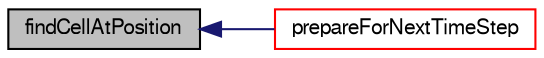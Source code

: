 digraph "findCellAtPosition"
{
  bgcolor="transparent";
  edge [fontname="FreeSans",fontsize="10",labelfontname="FreeSans",labelfontsize="10"];
  node [fontname="FreeSans",fontsize="10",shape=record];
  rankdir="LR";
  Node542 [label="findCellAtPosition",height=0.2,width=0.4,color="black", fillcolor="grey75", style="filled", fontcolor="black"];
  Node542 -> Node543 [dir="back",color="midnightblue",fontsize="10",style="solid",fontname="FreeSans"];
  Node543 [label="prepareForNextTimeStep",height=0.2,width=0.4,color="red",URL="$a24074.html#a0726459c9d46022422d21dffbeab6fe4",tooltip="Determine properties for next time step/injection interval. "];
}
